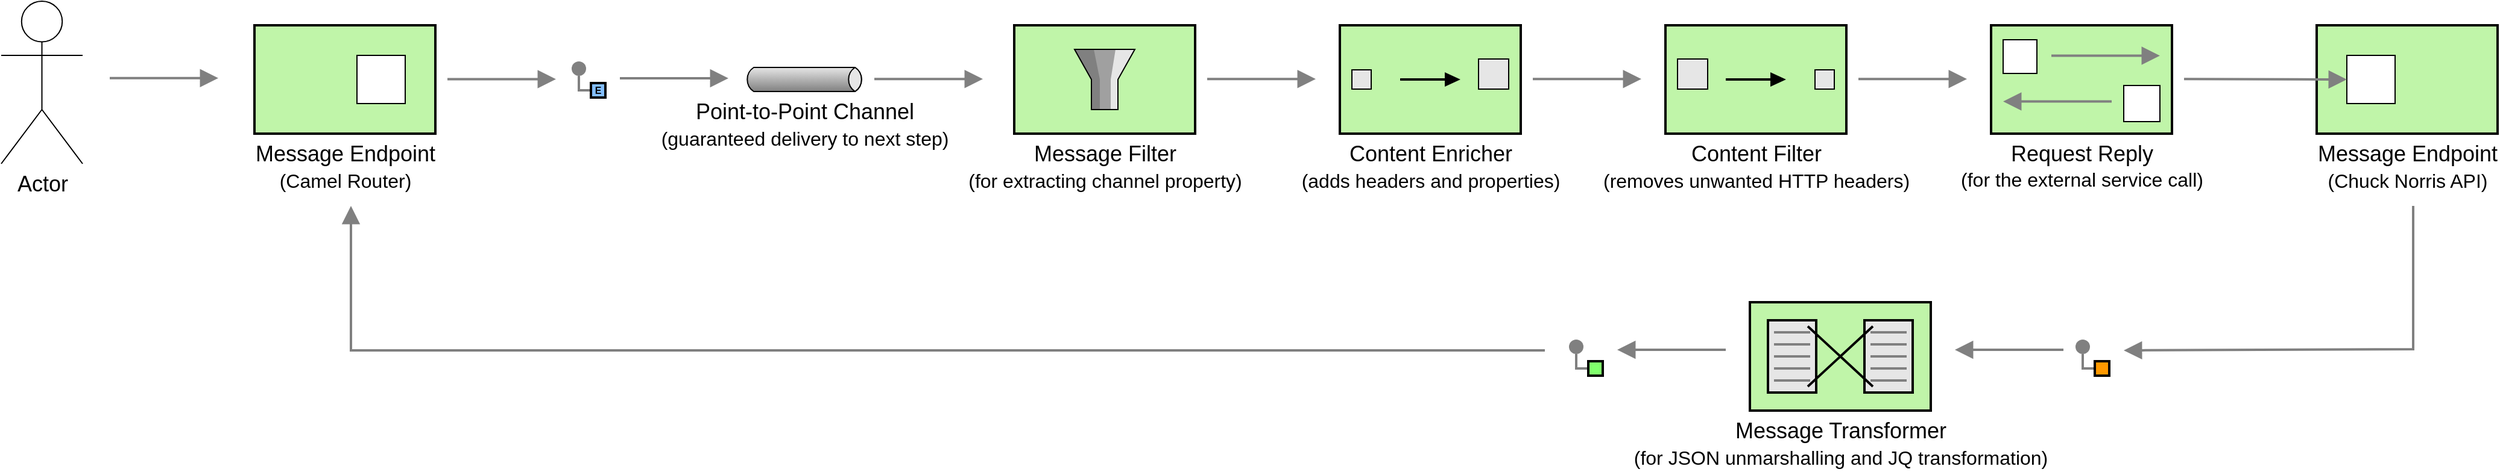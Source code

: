 <mxfile version="26.0.4">
  <diagram name="Seite-1" id="laeOrNn4v1Bo0LXbWT5z">
    <mxGraphModel dx="2156" dy="1596" grid="1" gridSize="10" guides="1" tooltips="1" connect="1" arrows="1" fold="1" page="1" pageScale="1" pageWidth="1169" pageHeight="827" math="0" shadow="0">
      <root>
        <mxCell id="0" />
        <mxCell id="1" parent="0" />
        <mxCell id="jqKbG0FSwUbSz0mUDpAZ-18" value="Point-to-Point Channel &lt;br&gt;&lt;font style=&quot;font-size: 16px;&quot;&gt;(guaranteed delivery to next step)&lt;/font&gt;" style="strokeWidth=1;outlineConnect=0;dashed=0;align=center;html=1;fontSize=18;shape=mxgraph.eip.messageChannel;verticalLabelPosition=bottom;labelBackgroundColor=#ffffff;verticalAlign=top;" vertex="1" parent="1">
          <mxGeometry x="686" y="235" width="100" height="20" as="geometry" />
        </mxCell>
        <mxCell id="jqKbG0FSwUbSz0mUDpAZ-21" value="Message Transformer&lt;div&gt;&lt;font style=&quot;font-size: 16px;&quot;&gt;(for&amp;nbsp;&lt;span style=&quot;background-color: transparent; color: light-dark(rgb(0, 0, 0), rgb(255, 255, 255));&quot;&gt;JSON unmarshalling and JQ transformation&lt;/span&gt;&lt;span style=&quot;background-color: transparent; color: light-dark(rgb(0, 0, 0), rgb(255, 255, 255));&quot;&gt;)&lt;/span&gt;&lt;/font&gt;&lt;/div&gt;" style="html=1;strokeWidth=2;outlineConnect=0;dashed=0;align=center;fontSize=18;shape=mxgraph.eip.message_translator;fillColor=#c0f5a9;verticalLabelPosition=bottom;verticalAlign=top;" vertex="1" parent="1">
          <mxGeometry x="1520" y="430" width="150" height="90" as="geometry" />
        </mxCell>
        <mxCell id="jqKbG0FSwUbSz0mUDpAZ-39" value="Content Enricher&lt;br&gt;&lt;font style=&quot;font-size: 16px;&quot;&gt;(adds headers and properties)&lt;/font&gt;" style="html=1;strokeWidth=2;outlineConnect=0;dashed=0;align=center;fontSize=18;fillColor=#c0f5a9;verticalLabelPosition=bottom;verticalAlign=top;shape=mxgraph.eip.content_enricher;" vertex="1" parent="1">
          <mxGeometry x="1180" y="200" width="150" height="90" as="geometry" />
        </mxCell>
        <mxCell id="jqKbG0FSwUbSz0mUDpAZ-43" value="" style="group" vertex="1" connectable="0" parent="1">
          <mxGeometry x="543" y="230" width="28" height="30" as="geometry" />
        </mxCell>
        <mxCell id="jqKbG0FSwUbSz0mUDpAZ-40" value="" style="edgeStyle=orthogonalEdgeStyle;rounded=0;exitX=0;exitY=0.5;endArrow=none;dashed=0;html=1;strokeColor=#808080;strokeWidth=2;" edge="1" source="jqKbG0FSwUbSz0mUDpAZ-42" target="jqKbG0FSwUbSz0mUDpAZ-41" parent="jqKbG0FSwUbSz0mUDpAZ-43">
          <mxGeometry relative="1" as="geometry" />
        </mxCell>
        <mxCell id="jqKbG0FSwUbSz0mUDpAZ-41" value="" style="strokeWidth=2;dashed=0;align=center;fontSize=8;shape=ellipse;fillColor=#808080;strokeColor=none;" vertex="1" parent="jqKbG0FSwUbSz0mUDpAZ-43">
          <mxGeometry width="12" height="12" as="geometry" />
        </mxCell>
        <mxCell id="jqKbG0FSwUbSz0mUDpAZ-42" value="E" style="strokeWidth=2;dashed=0;align=center;fontSize=8;shape=rect;fillColor=#83BEFF;fontStyle=1;whiteSpace=wrap;html=1;" vertex="1" parent="jqKbG0FSwUbSz0mUDpAZ-43">
          <mxGeometry x="16" y="18" width="12" height="12" as="geometry" />
        </mxCell>
        <mxCell id="jqKbG0FSwUbSz0mUDpAZ-44" value="Message Filter&lt;br&gt;&lt;font style=&quot;font-size: 16px;&quot;&gt;(for extracting channel property)&lt;/font&gt;" style="html=1;strokeWidth=2;outlineConnect=0;dashed=0;align=center;fontSize=18;fillColor=#c0f5a9;verticalLabelPosition=bottom;verticalAlign=top;shape=mxgraph.eip.message_filter;" vertex="1" parent="1">
          <mxGeometry x="910" y="200" width="150" height="90" as="geometry" />
        </mxCell>
        <mxCell id="jqKbG0FSwUbSz0mUDpAZ-47" value="Content Filter&lt;br&gt;&lt;font style=&quot;font-size: 16px;&quot;&gt;(removes unwanted HTTP headers)&lt;/font&gt;" style="html=1;strokeWidth=2;outlineConnect=0;dashed=0;align=center;fontSize=18;fillColor=#c0f5a9;verticalLabelPosition=bottom;verticalAlign=top;shape=mxgraph.eip.content_filter;" vertex="1" parent="1">
          <mxGeometry x="1450" y="200" width="150" height="90" as="geometry" />
        </mxCell>
        <mxCell id="jqKbG0FSwUbSz0mUDpAZ-48" value="Message Endpoint&lt;br&gt;&lt;font style=&quot;font-size: 16px;&quot;&gt;(Camel Router)&lt;/font&gt;" style="strokeWidth=2;dashed=0;align=center;fontSize=18;shape=rect;verticalLabelPosition=bottom;verticalAlign=top;fillColor=#c0f5a9;html=1;" vertex="1" parent="1">
          <mxGeometry x="280" y="200" width="150" height="90" as="geometry" />
        </mxCell>
        <mxCell id="jqKbG0FSwUbSz0mUDpAZ-49" value="" style="html=1;strokeWidth=1;dashed=0;align=center;fontSize=8;shape=rect;" vertex="1" parent="jqKbG0FSwUbSz0mUDpAZ-48">
          <mxGeometry x="85" y="25" width="40" height="40" as="geometry" />
        </mxCell>
        <mxCell id="jqKbG0FSwUbSz0mUDpAZ-50" value="Message Endpoint &lt;br&gt;&lt;font style=&quot;font-size: 16px;&quot;&gt;(Chuck Norris API)&lt;/font&gt;" style="strokeWidth=2;dashed=0;align=center;fontSize=18;shape=rect;verticalLabelPosition=bottom;verticalAlign=top;fillColor=#c0f5a9;html=1;" vertex="1" parent="1">
          <mxGeometry x="1990" y="200" width="150" height="90" as="geometry" />
        </mxCell>
        <mxCell id="jqKbG0FSwUbSz0mUDpAZ-51" value="" style="html=1;strokeWidth=1;dashed=0;align=center;fontSize=8;shape=rect" vertex="1" parent="jqKbG0FSwUbSz0mUDpAZ-50">
          <mxGeometry x="25" y="25" width="40" height="40" as="geometry" />
        </mxCell>
        <mxCell id="jqKbG0FSwUbSz0mUDpAZ-58" value="" style="group;fontSize=18;" vertex="1" connectable="0" parent="1">
          <mxGeometry x="1720" y="200" width="150" height="90" as="geometry" />
        </mxCell>
        <mxCell id="jqKbG0FSwUbSz0mUDpAZ-53" value="&lt;font style=&quot;&quot;&gt;&lt;span style=&quot;font-size: 18px;&quot;&gt;Request Reply&lt;/span&gt;&lt;br&gt;&lt;font style=&quot;font-size: 16px;&quot;&gt;(for the external service call)&lt;/font&gt;&lt;br&gt;&lt;/font&gt;" style="strokeWidth=2;dashed=0;align=center;fontSize=8;shape=rect;fillColor=#c0f5a9;verticalLabelPosition=bottom;verticalAlign=top;html=1;" vertex="1" parent="jqKbG0FSwUbSz0mUDpAZ-58">
          <mxGeometry width="150" height="90" as="geometry" />
        </mxCell>
        <mxCell id="jqKbG0FSwUbSz0mUDpAZ-54" value="" style="html=1;strokeWidth=1;dashed=0;align=center;fontSize=8;shape=rect;" vertex="1" parent="jqKbG0FSwUbSz0mUDpAZ-58">
          <mxGeometry x="10" y="12" width="28" height="28" as="geometry" />
        </mxCell>
        <mxCell id="jqKbG0FSwUbSz0mUDpAZ-55" value="" style="html=1;strokeWidth=1;dashed=0;align=center;fontSize=8;shape=rect;" vertex="1" parent="jqKbG0FSwUbSz0mUDpAZ-58">
          <mxGeometry x="110" y="50" width="30" height="30" as="geometry" />
        </mxCell>
        <mxCell id="jqKbG0FSwUbSz0mUDpAZ-56" value="" style="edgeStyle=none;html=1;strokeColor=#808080;endArrow=block;endSize=10;dashed=0;verticalAlign=bottom;strokeWidth=2;rounded=0;" edge="1" parent="jqKbG0FSwUbSz0mUDpAZ-58">
          <mxGeometry width="160" relative="1" as="geometry">
            <mxPoint x="50" y="25.23" as="sourcePoint" />
            <mxPoint x="140" y="25.23" as="targetPoint" />
          </mxGeometry>
        </mxCell>
        <mxCell id="jqKbG0FSwUbSz0mUDpAZ-57" value="" style="edgeStyle=none;html=1;strokeColor=#808080;endArrow=block;endSize=10;dashed=0;verticalAlign=bottom;strokeWidth=2;rounded=0;" edge="1" parent="jqKbG0FSwUbSz0mUDpAZ-58">
          <mxGeometry width="160" relative="1" as="geometry">
            <mxPoint x="100" y="63.23" as="sourcePoint" />
            <mxPoint x="10" y="63.23" as="targetPoint" />
          </mxGeometry>
        </mxCell>
        <mxCell id="jqKbG0FSwUbSz0mUDpAZ-60" value="" style="edgeStyle=none;html=1;strokeColor=#808080;endArrow=block;endSize=10;dashed=0;verticalAlign=bottom;strokeWidth=2;rounded=0;" edge="1" parent="1">
          <mxGeometry width="160" relative="1" as="geometry">
            <mxPoint x="583" y="244" as="sourcePoint" />
            <mxPoint x="673" y="244" as="targetPoint" />
          </mxGeometry>
        </mxCell>
        <mxCell id="jqKbG0FSwUbSz0mUDpAZ-61" value="" style="edgeStyle=none;html=1;strokeColor=#808080;endArrow=block;endSize=10;dashed=0;verticalAlign=bottom;strokeWidth=2;rounded=0;" edge="1" parent="1">
          <mxGeometry width="160" relative="1" as="geometry">
            <mxPoint x="794" y="244.58" as="sourcePoint" />
            <mxPoint x="884" y="244.58" as="targetPoint" />
          </mxGeometry>
        </mxCell>
        <mxCell id="jqKbG0FSwUbSz0mUDpAZ-62" value="" style="edgeStyle=none;html=1;strokeColor=#808080;endArrow=block;endSize=10;dashed=0;verticalAlign=bottom;strokeWidth=2;rounded=0;" edge="1" parent="1">
          <mxGeometry width="160" relative="1" as="geometry">
            <mxPoint x="1070" y="244.58" as="sourcePoint" />
            <mxPoint x="1160" y="244.58" as="targetPoint" />
          </mxGeometry>
        </mxCell>
        <mxCell id="jqKbG0FSwUbSz0mUDpAZ-63" value="" style="edgeStyle=none;html=1;strokeColor=#808080;endArrow=block;endSize=10;dashed=0;verticalAlign=bottom;strokeWidth=2;rounded=0;" edge="1" parent="1">
          <mxGeometry width="160" relative="1" as="geometry">
            <mxPoint x="1340" y="244.58" as="sourcePoint" />
            <mxPoint x="1430" y="244.58" as="targetPoint" />
          </mxGeometry>
        </mxCell>
        <mxCell id="jqKbG0FSwUbSz0mUDpAZ-64" value="" style="edgeStyle=none;html=1;strokeColor=#808080;endArrow=block;endSize=10;dashed=0;verticalAlign=bottom;strokeWidth=2;rounded=0;" edge="1" parent="1">
          <mxGeometry width="160" relative="1" as="geometry">
            <mxPoint x="1610" y="244.58" as="sourcePoint" />
            <mxPoint x="1700" y="244.58" as="targetPoint" />
          </mxGeometry>
        </mxCell>
        <mxCell id="jqKbG0FSwUbSz0mUDpAZ-65" value="" style="edgeStyle=none;html=1;strokeColor=#808080;endArrow=block;endSize=10;dashed=0;verticalAlign=bottom;strokeWidth=2;rounded=0;entryX=0;entryY=0.5;entryDx=0;entryDy=0;" edge="1" parent="1" target="jqKbG0FSwUbSz0mUDpAZ-51">
          <mxGeometry width="160" relative="1" as="geometry">
            <mxPoint x="1880" y="244.58" as="sourcePoint" />
            <mxPoint x="1970" y="244.58" as="targetPoint" />
          </mxGeometry>
        </mxCell>
        <mxCell id="jqKbG0FSwUbSz0mUDpAZ-66" value="" style="edgeStyle=none;html=1;strokeColor=#808080;endArrow=block;endSize=10;dashed=0;verticalAlign=bottom;strokeWidth=2;rounded=0;" edge="1" parent="1">
          <mxGeometry width="160" relative="1" as="geometry">
            <mxPoint x="440" y="244.71" as="sourcePoint" />
            <mxPoint x="530" y="244.71" as="targetPoint" />
          </mxGeometry>
        </mxCell>
        <mxCell id="jqKbG0FSwUbSz0mUDpAZ-67" value="" style="edgeStyle=none;html=1;strokeColor=#808080;endArrow=block;endSize=10;dashed=0;verticalAlign=bottom;strokeWidth=2;rounded=0;" edge="1" parent="1">
          <mxGeometry width="160" relative="1" as="geometry">
            <mxPoint x="1350" y="470" as="sourcePoint" />
            <mxPoint x="360" y="350" as="targetPoint" />
            <Array as="points">
              <mxPoint x="360" y="470" />
            </Array>
          </mxGeometry>
        </mxCell>
        <mxCell id="jqKbG0FSwUbSz0mUDpAZ-68" value="" style="edgeStyle=none;html=1;strokeColor=#808080;endArrow=block;endSize=10;dashed=0;verticalAlign=bottom;strokeWidth=2;rounded=0;" edge="1" parent="1">
          <mxGeometry width="160" relative="1" as="geometry">
            <mxPoint x="1780" y="469.47" as="sourcePoint" />
            <mxPoint x="1690" y="469.47" as="targetPoint" />
          </mxGeometry>
        </mxCell>
        <mxCell id="jqKbG0FSwUbSz0mUDpAZ-69" value="" style="edgeStyle=none;html=1;strokeColor=#808080;endArrow=block;endSize=10;dashed=0;verticalAlign=bottom;strokeWidth=2;rounded=0;" edge="1" parent="1">
          <mxGeometry width="160" relative="1" as="geometry">
            <mxPoint x="1500" y="469.47" as="sourcePoint" />
            <mxPoint x="1410" y="469.47" as="targetPoint" />
          </mxGeometry>
        </mxCell>
        <mxCell id="jqKbG0FSwUbSz0mUDpAZ-70" value="" style="edgeStyle=none;html=1;strokeColor=#808080;endArrow=block;endSize=10;dashed=0;verticalAlign=bottom;strokeWidth=2;rounded=0;" edge="1" parent="1">
          <mxGeometry width="160" relative="1" as="geometry">
            <mxPoint x="2070" y="350" as="sourcePoint" />
            <mxPoint x="1830" y="470" as="targetPoint" />
            <Array as="points">
              <mxPoint x="2070" y="469" />
            </Array>
          </mxGeometry>
        </mxCell>
        <mxCell id="jqKbG0FSwUbSz0mUDpAZ-71" value="" style="edgeStyle=orthogonalEdgeStyle;rounded=0;exitX=0;exitY=0.5;endArrow=none;dashed=0;html=1;strokeColor=#808080;strokeWidth=2;" edge="1" source="jqKbG0FSwUbSz0mUDpAZ-73" target="jqKbG0FSwUbSz0mUDpAZ-72" parent="1">
          <mxGeometry relative="1" as="geometry" />
        </mxCell>
        <mxCell id="jqKbG0FSwUbSz0mUDpAZ-72" value="" style="strokeWidth=2;dashed=0;align=center;fontSize=8;shape=ellipse;fillColor=#808080;strokeColor=none;" vertex="1" parent="1">
          <mxGeometry x="1790" y="461" width="12" height="12" as="geometry" />
        </mxCell>
        <mxCell id="jqKbG0FSwUbSz0mUDpAZ-73" value="" style="strokeWidth=2;dashed=0;align=center;fontSize=8;shape=rect;fillColor=#ff9900;strokeColor=#000000;fontStyle=1;html=1;whiteSpace=wrap;" vertex="1" parent="1">
          <mxGeometry x="1806" y="479" width="12" height="12" as="geometry" />
        </mxCell>
        <mxCell id="jqKbG0FSwUbSz0mUDpAZ-75" value="" style="edgeStyle=orthogonalEdgeStyle;rounded=0;exitX=0;exitY=0.5;endArrow=none;dashed=0;html=1;strokeColor=#808080;strokeWidth=2;" edge="1" source="jqKbG0FSwUbSz0mUDpAZ-77" target="jqKbG0FSwUbSz0mUDpAZ-76" parent="1">
          <mxGeometry relative="1" as="geometry" />
        </mxCell>
        <mxCell id="jqKbG0FSwUbSz0mUDpAZ-76" value="" style="strokeWidth=2;dashed=0;align=center;fontSize=8;shape=ellipse;fillColor=#808080;strokeColor=none;" vertex="1" parent="1">
          <mxGeometry x="1370" y="461" width="12" height="12" as="geometry" />
        </mxCell>
        <mxCell id="jqKbG0FSwUbSz0mUDpAZ-77" value="" style="strokeWidth=2;dashed=0;align=center;fontSize=8;shape=rect;fillColor=#80FF6C;fontStyle=1;whiteSpace=wrap;html=1;" vertex="1" parent="1">
          <mxGeometry x="1386" y="479" width="12" height="12" as="geometry" />
        </mxCell>
        <mxCell id="jqKbG0FSwUbSz0mUDpAZ-78" value="Actor" style="shape=umlActor;verticalLabelPosition=bottom;verticalAlign=top;html=1;outlineConnect=0;fontSize=18;" vertex="1" parent="1">
          <mxGeometry x="70" y="180" width="67.5" height="135" as="geometry" />
        </mxCell>
        <mxCell id="jqKbG0FSwUbSz0mUDpAZ-79" value="" style="edgeStyle=none;html=1;strokeColor=#808080;endArrow=block;endSize=10;dashed=0;verticalAlign=bottom;strokeWidth=2;rounded=0;" edge="1" parent="1">
          <mxGeometry width="160" relative="1" as="geometry">
            <mxPoint x="160" y="243.89" as="sourcePoint" />
            <mxPoint x="250" y="243.89" as="targetPoint" />
          </mxGeometry>
        </mxCell>
      </root>
    </mxGraphModel>
  </diagram>
</mxfile>
